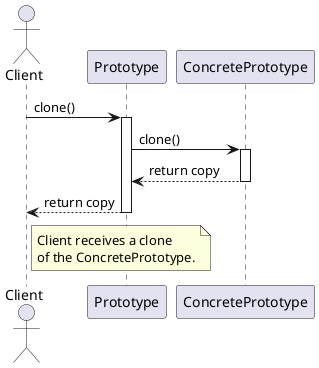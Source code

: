@startuml PrototypePatternSequenceDiagram

actor Client
participant "Prototype" as Prototype
participant "ConcretePrototype" as ConcretePrototype

Client -> Prototype : clone()
activate Prototype
Prototype -> ConcretePrototype : clone()
activate ConcretePrototype
ConcretePrototype --> Prototype : return copy
deactivate ConcretePrototype
Prototype --> Client : return copy
deactivate Prototype

note right of Client : Client receives a clone\nof the ConcretePrototype.

@enduml
